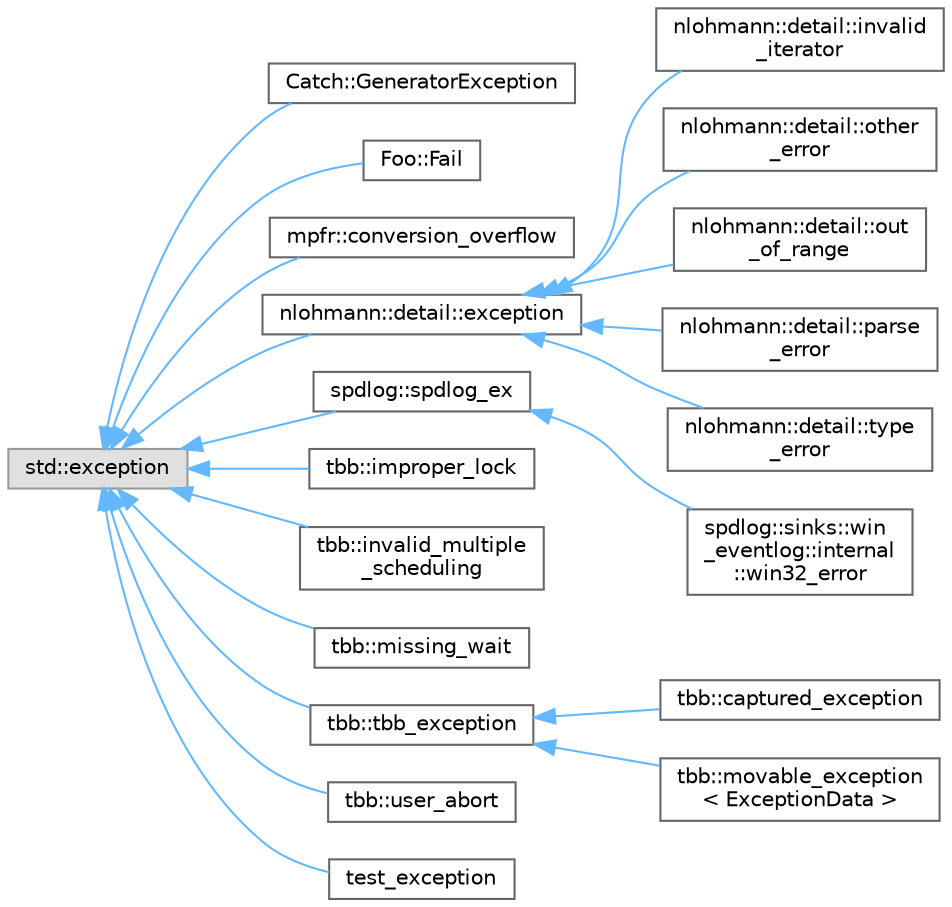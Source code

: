 digraph "类继承关系图"
{
 // LATEX_PDF_SIZE
  bgcolor="transparent";
  edge [fontname=Helvetica,fontsize=10,labelfontname=Helvetica,labelfontsize=10];
  node [fontname=Helvetica,fontsize=10,shape=box,height=0.2,width=0.4];
  rankdir="LR";
  Node0 [id="Node000000",label="std::exception",height=0.2,width=0.4,color="grey60", fillcolor="#E0E0E0", style="filled",tooltip=" "];
  Node0 -> Node1 [id="edge6542_Node000000_Node000001",dir="back",color="steelblue1",style="solid",tooltip=" "];
  Node1 [id="Node000001",label="Catch::GeneratorException",height=0.2,width=0.4,color="grey40", fillcolor="white", style="filled",URL="$class_catch_1_1_generator_exception.html",tooltip=" "];
  Node0 -> Node2 [id="edge6543_Node000000_Node000002",dir="back",color="steelblue1",style="solid",tooltip=" "];
  Node2 [id="Node000002",label="Foo::Fail",height=0.2,width=0.4,color="grey40", fillcolor="white", style="filled",URL="$class_foo_1_1_fail.html",tooltip=" "];
  Node0 -> Node3 [id="edge6544_Node000000_Node000003",dir="back",color="steelblue1",style="solid",tooltip=" "];
  Node3 [id="Node000003",label="mpfr::conversion_overflow",height=0.2,width=0.4,color="grey40", fillcolor="white", style="filled",URL="$classmpfr_1_1conversion__overflow.html",tooltip=" "];
  Node0 -> Node4 [id="edge6545_Node000000_Node000004",dir="back",color="steelblue1",style="solid",tooltip=" "];
  Node4 [id="Node000004",label="nlohmann::detail::exception",height=0.2,width=0.4,color="grey40", fillcolor="white", style="filled",URL="$classnlohmann_1_1detail_1_1exception.html",tooltip="general exception of the basic_json class"];
  Node4 -> Node5 [id="edge6546_Node000004_Node000005",dir="back",color="steelblue1",style="solid",tooltip=" "];
  Node5 [id="Node000005",label="nlohmann::detail::invalid\l_iterator",height=0.2,width=0.4,color="grey40", fillcolor="white", style="filled",URL="$classnlohmann_1_1detail_1_1invalid__iterator.html",tooltip="exception indicating errors with iterators"];
  Node4 -> Node6 [id="edge6547_Node000004_Node000006",dir="back",color="steelblue1",style="solid",tooltip=" "];
  Node6 [id="Node000006",label="nlohmann::detail::other\l_error",height=0.2,width=0.4,color="grey40", fillcolor="white", style="filled",URL="$classnlohmann_1_1detail_1_1other__error.html",tooltip="exception indicating other library errors"];
  Node4 -> Node7 [id="edge6548_Node000004_Node000007",dir="back",color="steelblue1",style="solid",tooltip=" "];
  Node7 [id="Node000007",label="nlohmann::detail::out\l_of_range",height=0.2,width=0.4,color="grey40", fillcolor="white", style="filled",URL="$classnlohmann_1_1detail_1_1out__of__range.html",tooltip="exception indicating access out of the defined range"];
  Node4 -> Node8 [id="edge6549_Node000004_Node000008",dir="back",color="steelblue1",style="solid",tooltip=" "];
  Node8 [id="Node000008",label="nlohmann::detail::parse\l_error",height=0.2,width=0.4,color="grey40", fillcolor="white", style="filled",URL="$classnlohmann_1_1detail_1_1parse__error.html",tooltip="exception indicating a parse error"];
  Node4 -> Node9 [id="edge6550_Node000004_Node000009",dir="back",color="steelblue1",style="solid",tooltip=" "];
  Node9 [id="Node000009",label="nlohmann::detail::type\l_error",height=0.2,width=0.4,color="grey40", fillcolor="white", style="filled",URL="$classnlohmann_1_1detail_1_1type__error.html",tooltip="exception indicating executing a member function with a wrong type"];
  Node0 -> Node10 [id="edge6551_Node000000_Node000010",dir="back",color="steelblue1",style="solid",tooltip=" "];
  Node10 [id="Node000010",label="spdlog::spdlog_ex",height=0.2,width=0.4,color="grey40", fillcolor="white", style="filled",URL="$classspdlog_1_1spdlog__ex.html",tooltip=" "];
  Node10 -> Node11 [id="edge6552_Node000010_Node000011",dir="back",color="steelblue1",style="solid",tooltip=" "];
  Node11 [id="Node000011",label="spdlog::sinks::win\l_eventlog::internal\l::win32_error",height=0.2,width=0.4,color="grey40", fillcolor="white", style="filled",URL="$structspdlog_1_1sinks_1_1win__eventlog_1_1internal_1_1win32__error.html",tooltip=" "];
  Node0 -> Node12 [id="edge6553_Node000000_Node000012",dir="back",color="steelblue1",style="solid",tooltip=" "];
  Node12 [id="Node000012",label="tbb::improper_lock",height=0.2,width=0.4,color="grey40", fillcolor="white", style="filled",URL="$classtbb_1_1improper__lock.html",tooltip="Exception for PPL locks"];
  Node0 -> Node13 [id="edge6554_Node000000_Node000013",dir="back",color="steelblue1",style="solid",tooltip=" "];
  Node13 [id="Node000013",label="tbb::invalid_multiple\l_scheduling",height=0.2,width=0.4,color="grey40", fillcolor="white", style="filled",URL="$classtbb_1_1invalid__multiple__scheduling.html",tooltip="Exception for repeated scheduling of the same task_handle"];
  Node0 -> Node14 [id="edge6555_Node000000_Node000014",dir="back",color="steelblue1",style="solid",tooltip=" "];
  Node14 [id="Node000014",label="tbb::missing_wait",height=0.2,width=0.4,color="grey40", fillcolor="white", style="filled",URL="$classtbb_1_1missing__wait.html",tooltip="Exception for missing wait on structured_task_group"];
  Node0 -> Node15 [id="edge6556_Node000000_Node000015",dir="back",color="steelblue1",style="solid",tooltip=" "];
  Node15 [id="Node000015",label="tbb::tbb_exception",height=0.2,width=0.4,color="grey40", fillcolor="white", style="filled",URL="$classtbb_1_1tbb__exception.html",tooltip="Interface to be implemented by all exceptions TBB recognizes and propagates across the threads."];
  Node15 -> Node16 [id="edge6557_Node000015_Node000016",dir="back",color="steelblue1",style="solid",tooltip=" "];
  Node16 [id="Node000016",label="tbb::captured_exception",height=0.2,width=0.4,color="grey40", fillcolor="white", style="filled",URL="$classtbb_1_1captured__exception.html",tooltip="This class is used by TBB to propagate information about unhandled exceptions into the root thread."];
  Node15 -> Node17 [id="edge6558_Node000015_Node000017",dir="back",color="steelblue1",style="solid",tooltip=" "];
  Node17 [id="Node000017",label="tbb::movable_exception\l\< ExceptionData \>",height=0.2,width=0.4,color="grey40", fillcolor="white", style="filled",URL="$classtbb_1_1movable__exception.html",tooltip="Template that can be used to implement exception that transfers arbitrary ExceptionData to the root t..."];
  Node0 -> Node18 [id="edge6559_Node000000_Node000018",dir="back",color="steelblue1",style="solid",tooltip=" "];
  Node18 [id="Node000018",label="tbb::user_abort",height=0.2,width=0.4,color="grey40", fillcolor="white", style="filled",URL="$classtbb_1_1user__abort.html",tooltip="Exception for user-initiated abort"];
  Node0 -> Node19 [id="edge6560_Node000000_Node000019",dir="back",color="steelblue1",style="solid",tooltip=" "];
  Node19 [id="Node000019",label="test_exception",height=0.2,width=0.4,color="grey40", fillcolor="white", style="filled",URL="$classtest__exception.html",tooltip=" "];
}
